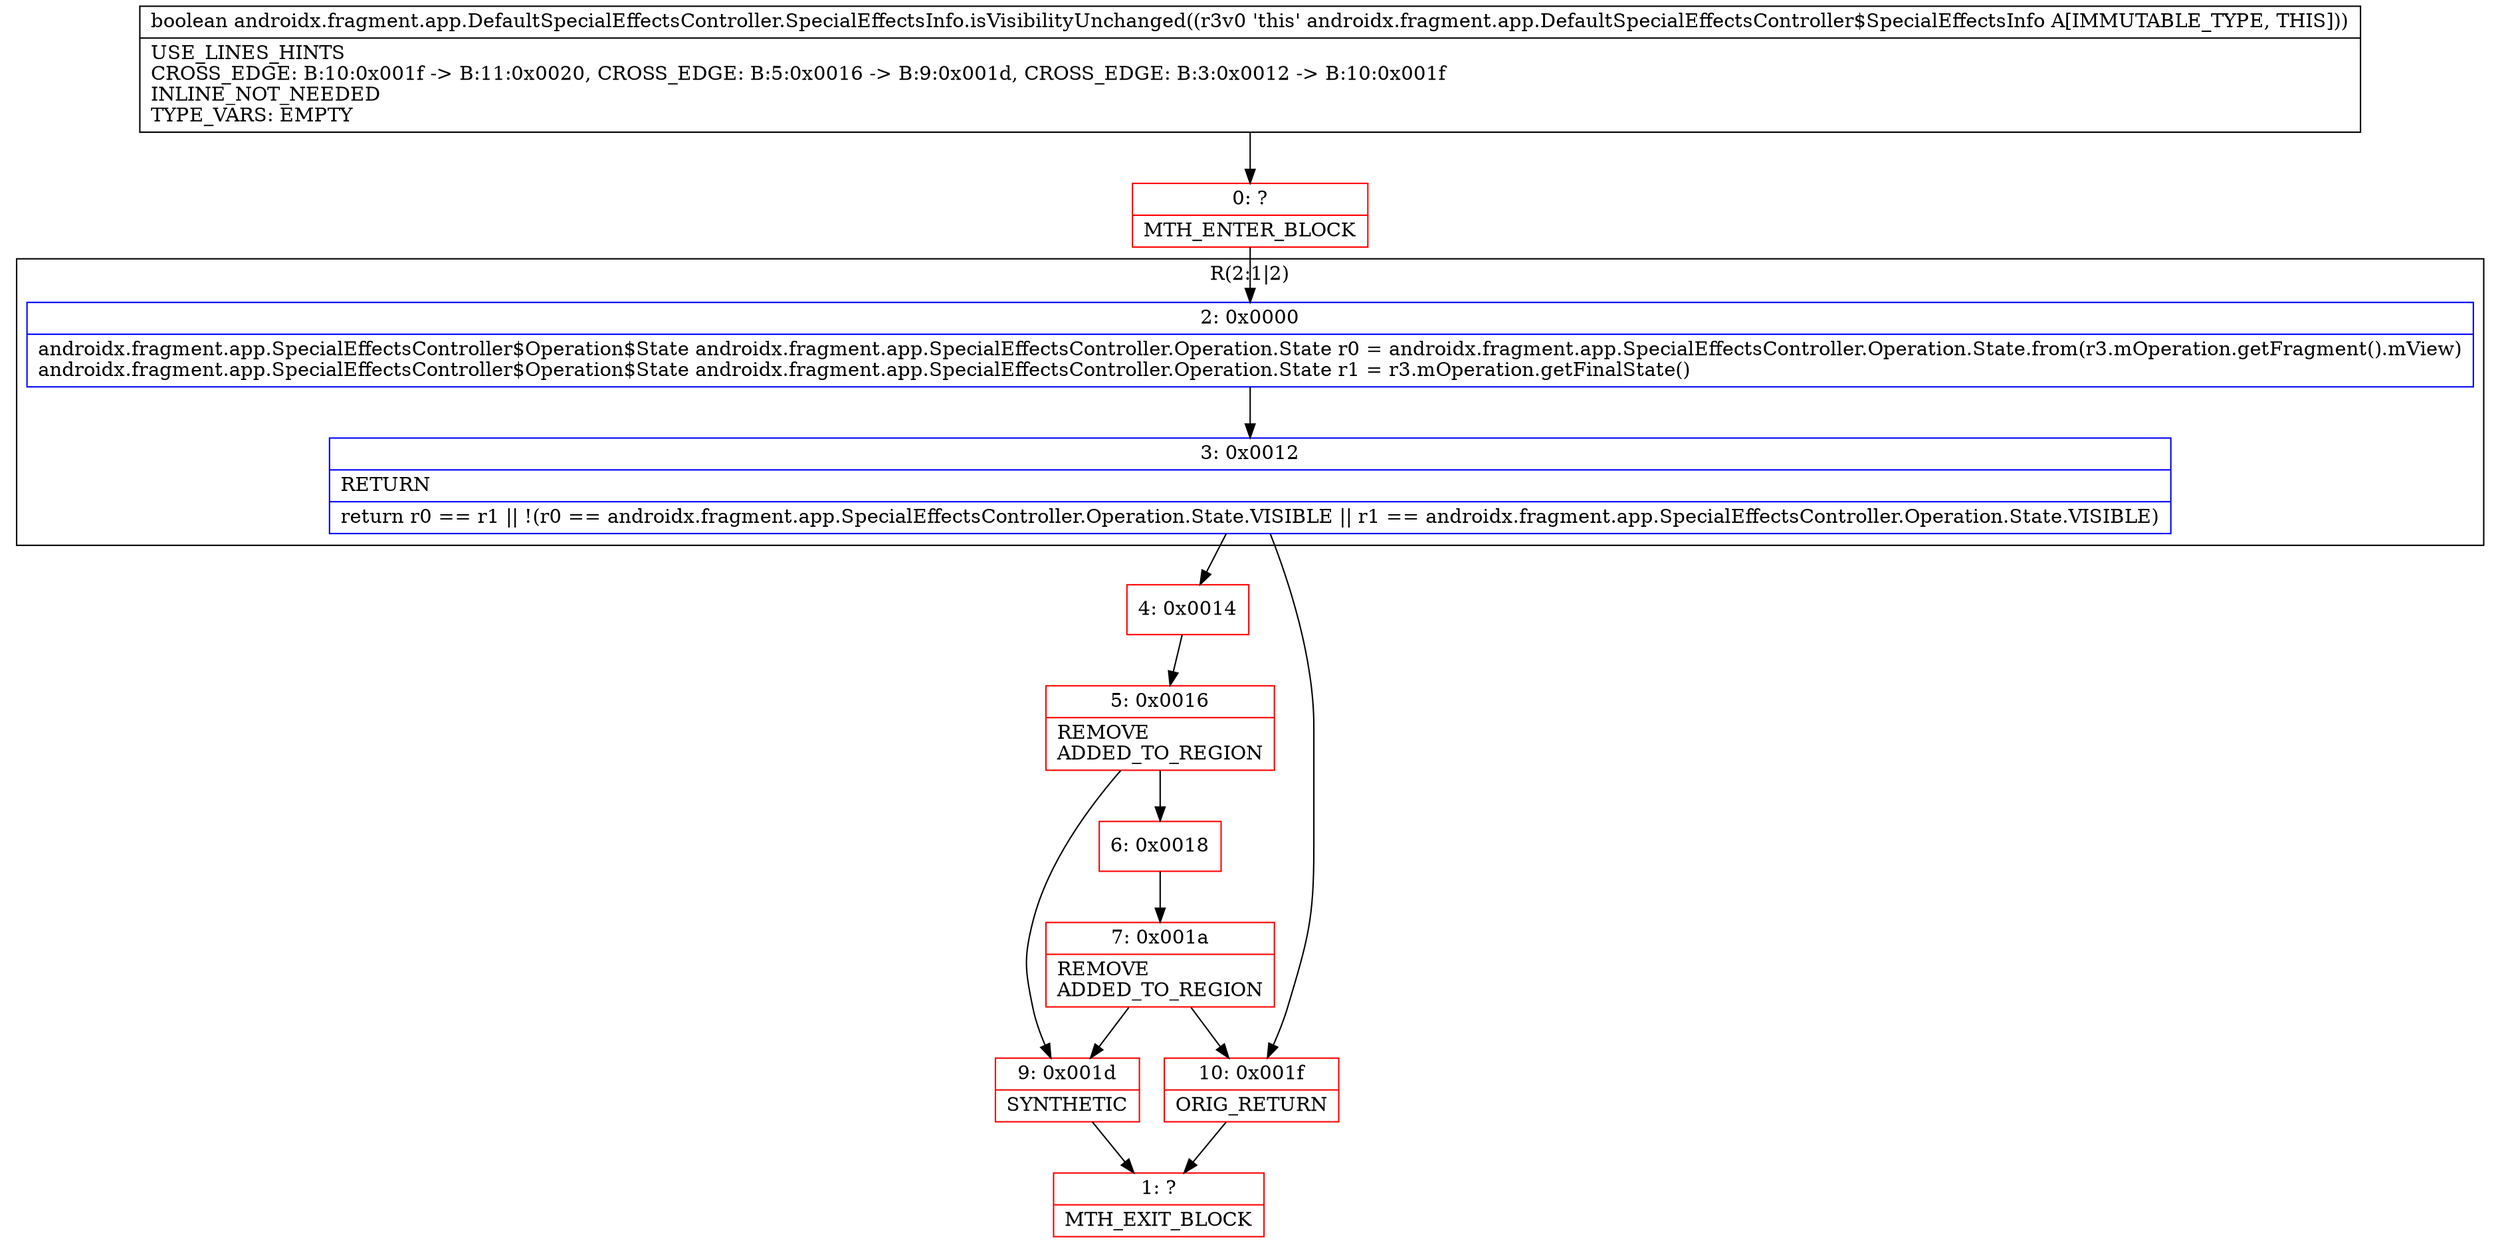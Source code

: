 digraph "CFG forandroidx.fragment.app.DefaultSpecialEffectsController.SpecialEffectsInfo.isVisibilityUnchanged()Z" {
subgraph cluster_Region_1757371425 {
label = "R(2:1|2)";
node [shape=record,color=blue];
Node_2 [shape=record,label="{2\:\ 0x0000|androidx.fragment.app.SpecialEffectsController$Operation$State androidx.fragment.app.SpecialEffectsController.Operation.State r0 = androidx.fragment.app.SpecialEffectsController.Operation.State.from(r3.mOperation.getFragment().mView)\landroidx.fragment.app.SpecialEffectsController$Operation$State androidx.fragment.app.SpecialEffectsController.Operation.State r1 = r3.mOperation.getFinalState()\l}"];
Node_3 [shape=record,label="{3\:\ 0x0012|RETURN\l|return r0 == r1 \|\| !(r0 == androidx.fragment.app.SpecialEffectsController.Operation.State.VISIBLE \|\| r1 == androidx.fragment.app.SpecialEffectsController.Operation.State.VISIBLE)\l}"];
}
Node_0 [shape=record,color=red,label="{0\:\ ?|MTH_ENTER_BLOCK\l}"];
Node_4 [shape=record,color=red,label="{4\:\ 0x0014}"];
Node_5 [shape=record,color=red,label="{5\:\ 0x0016|REMOVE\lADDED_TO_REGION\l}"];
Node_6 [shape=record,color=red,label="{6\:\ 0x0018}"];
Node_7 [shape=record,color=red,label="{7\:\ 0x001a|REMOVE\lADDED_TO_REGION\l}"];
Node_9 [shape=record,color=red,label="{9\:\ 0x001d|SYNTHETIC\l}"];
Node_1 [shape=record,color=red,label="{1\:\ ?|MTH_EXIT_BLOCK\l}"];
Node_10 [shape=record,color=red,label="{10\:\ 0x001f|ORIG_RETURN\l}"];
MethodNode[shape=record,label="{boolean androidx.fragment.app.DefaultSpecialEffectsController.SpecialEffectsInfo.isVisibilityUnchanged((r3v0 'this' androidx.fragment.app.DefaultSpecialEffectsController$SpecialEffectsInfo A[IMMUTABLE_TYPE, THIS]))  | USE_LINES_HINTS\lCROSS_EDGE: B:10:0x001f \-\> B:11:0x0020, CROSS_EDGE: B:5:0x0016 \-\> B:9:0x001d, CROSS_EDGE: B:3:0x0012 \-\> B:10:0x001f\lINLINE_NOT_NEEDED\lTYPE_VARS: EMPTY\l}"];
MethodNode -> Node_0;Node_2 -> Node_3;
Node_3 -> Node_4;
Node_3 -> Node_10;
Node_0 -> Node_2;
Node_4 -> Node_5;
Node_5 -> Node_6;
Node_5 -> Node_9;
Node_6 -> Node_7;
Node_7 -> Node_9;
Node_7 -> Node_10;
Node_9 -> Node_1;
Node_10 -> Node_1;
}

